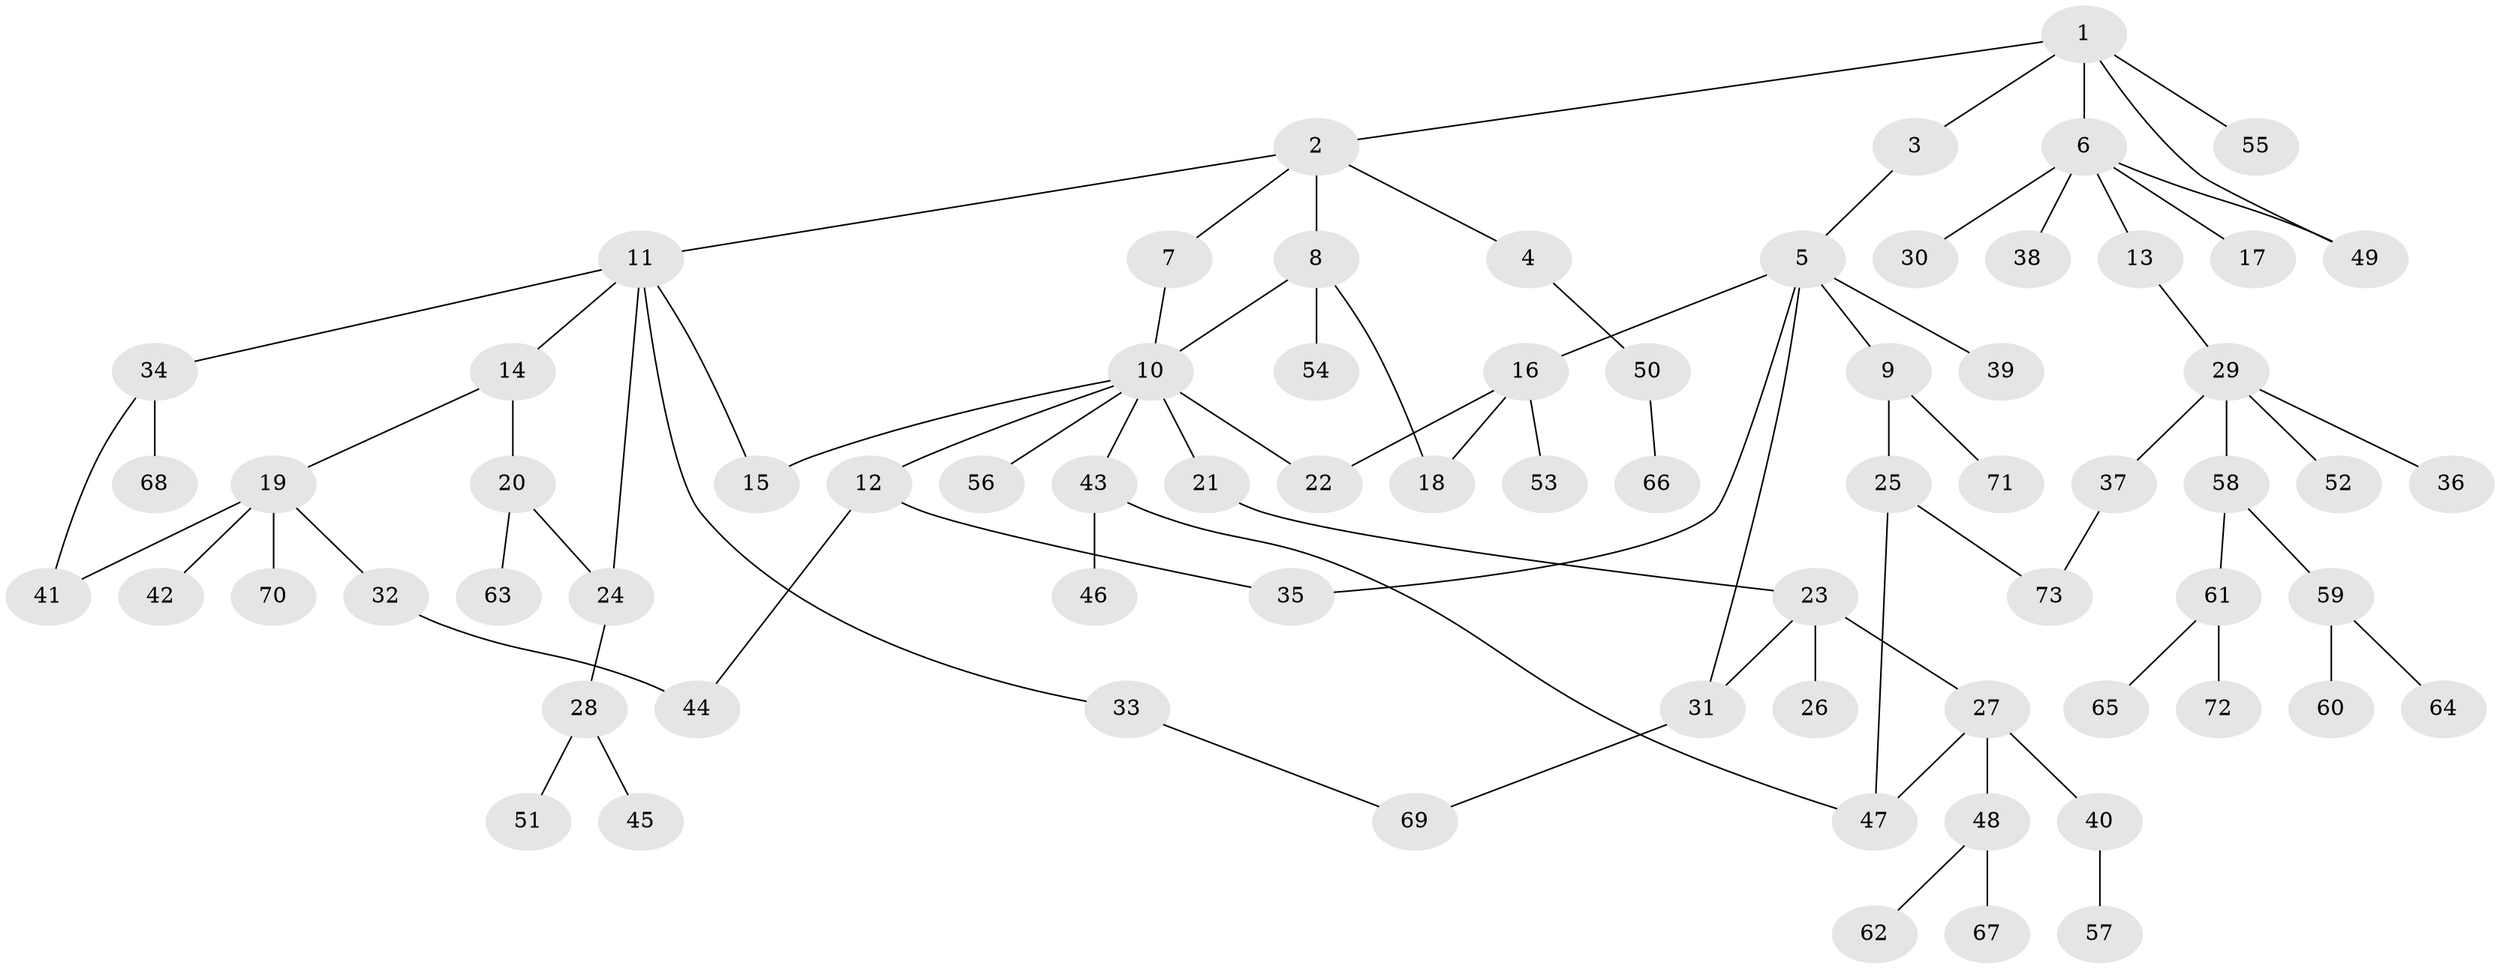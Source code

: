 // Generated by graph-tools (version 1.1) at 2025/34/03/09/25 02:34:05]
// undirected, 73 vertices, 86 edges
graph export_dot {
graph [start="1"]
  node [color=gray90,style=filled];
  1;
  2;
  3;
  4;
  5;
  6;
  7;
  8;
  9;
  10;
  11;
  12;
  13;
  14;
  15;
  16;
  17;
  18;
  19;
  20;
  21;
  22;
  23;
  24;
  25;
  26;
  27;
  28;
  29;
  30;
  31;
  32;
  33;
  34;
  35;
  36;
  37;
  38;
  39;
  40;
  41;
  42;
  43;
  44;
  45;
  46;
  47;
  48;
  49;
  50;
  51;
  52;
  53;
  54;
  55;
  56;
  57;
  58;
  59;
  60;
  61;
  62;
  63;
  64;
  65;
  66;
  67;
  68;
  69;
  70;
  71;
  72;
  73;
  1 -- 2;
  1 -- 3;
  1 -- 6;
  1 -- 55;
  1 -- 49;
  2 -- 4;
  2 -- 7;
  2 -- 8;
  2 -- 11;
  3 -- 5;
  4 -- 50;
  5 -- 9;
  5 -- 16;
  5 -- 31;
  5 -- 35;
  5 -- 39;
  6 -- 13;
  6 -- 17;
  6 -- 30;
  6 -- 38;
  6 -- 49;
  7 -- 10;
  8 -- 18;
  8 -- 54;
  8 -- 10;
  9 -- 25;
  9 -- 71;
  10 -- 12;
  10 -- 21;
  10 -- 22;
  10 -- 43;
  10 -- 56;
  10 -- 15;
  11 -- 14;
  11 -- 15;
  11 -- 24;
  11 -- 33;
  11 -- 34;
  12 -- 44;
  12 -- 35;
  13 -- 29;
  14 -- 19;
  14 -- 20;
  16 -- 53;
  16 -- 18;
  16 -- 22;
  19 -- 32;
  19 -- 42;
  19 -- 70;
  19 -- 41;
  20 -- 63;
  20 -- 24;
  21 -- 23;
  23 -- 26;
  23 -- 27;
  23 -- 31;
  24 -- 28;
  25 -- 47;
  25 -- 73;
  27 -- 40;
  27 -- 48;
  27 -- 47;
  28 -- 45;
  28 -- 51;
  29 -- 36;
  29 -- 37;
  29 -- 52;
  29 -- 58;
  31 -- 69;
  32 -- 44;
  33 -- 69;
  34 -- 41;
  34 -- 68;
  37 -- 73;
  40 -- 57;
  43 -- 46;
  43 -- 47;
  48 -- 62;
  48 -- 67;
  50 -- 66;
  58 -- 59;
  58 -- 61;
  59 -- 60;
  59 -- 64;
  61 -- 65;
  61 -- 72;
}
